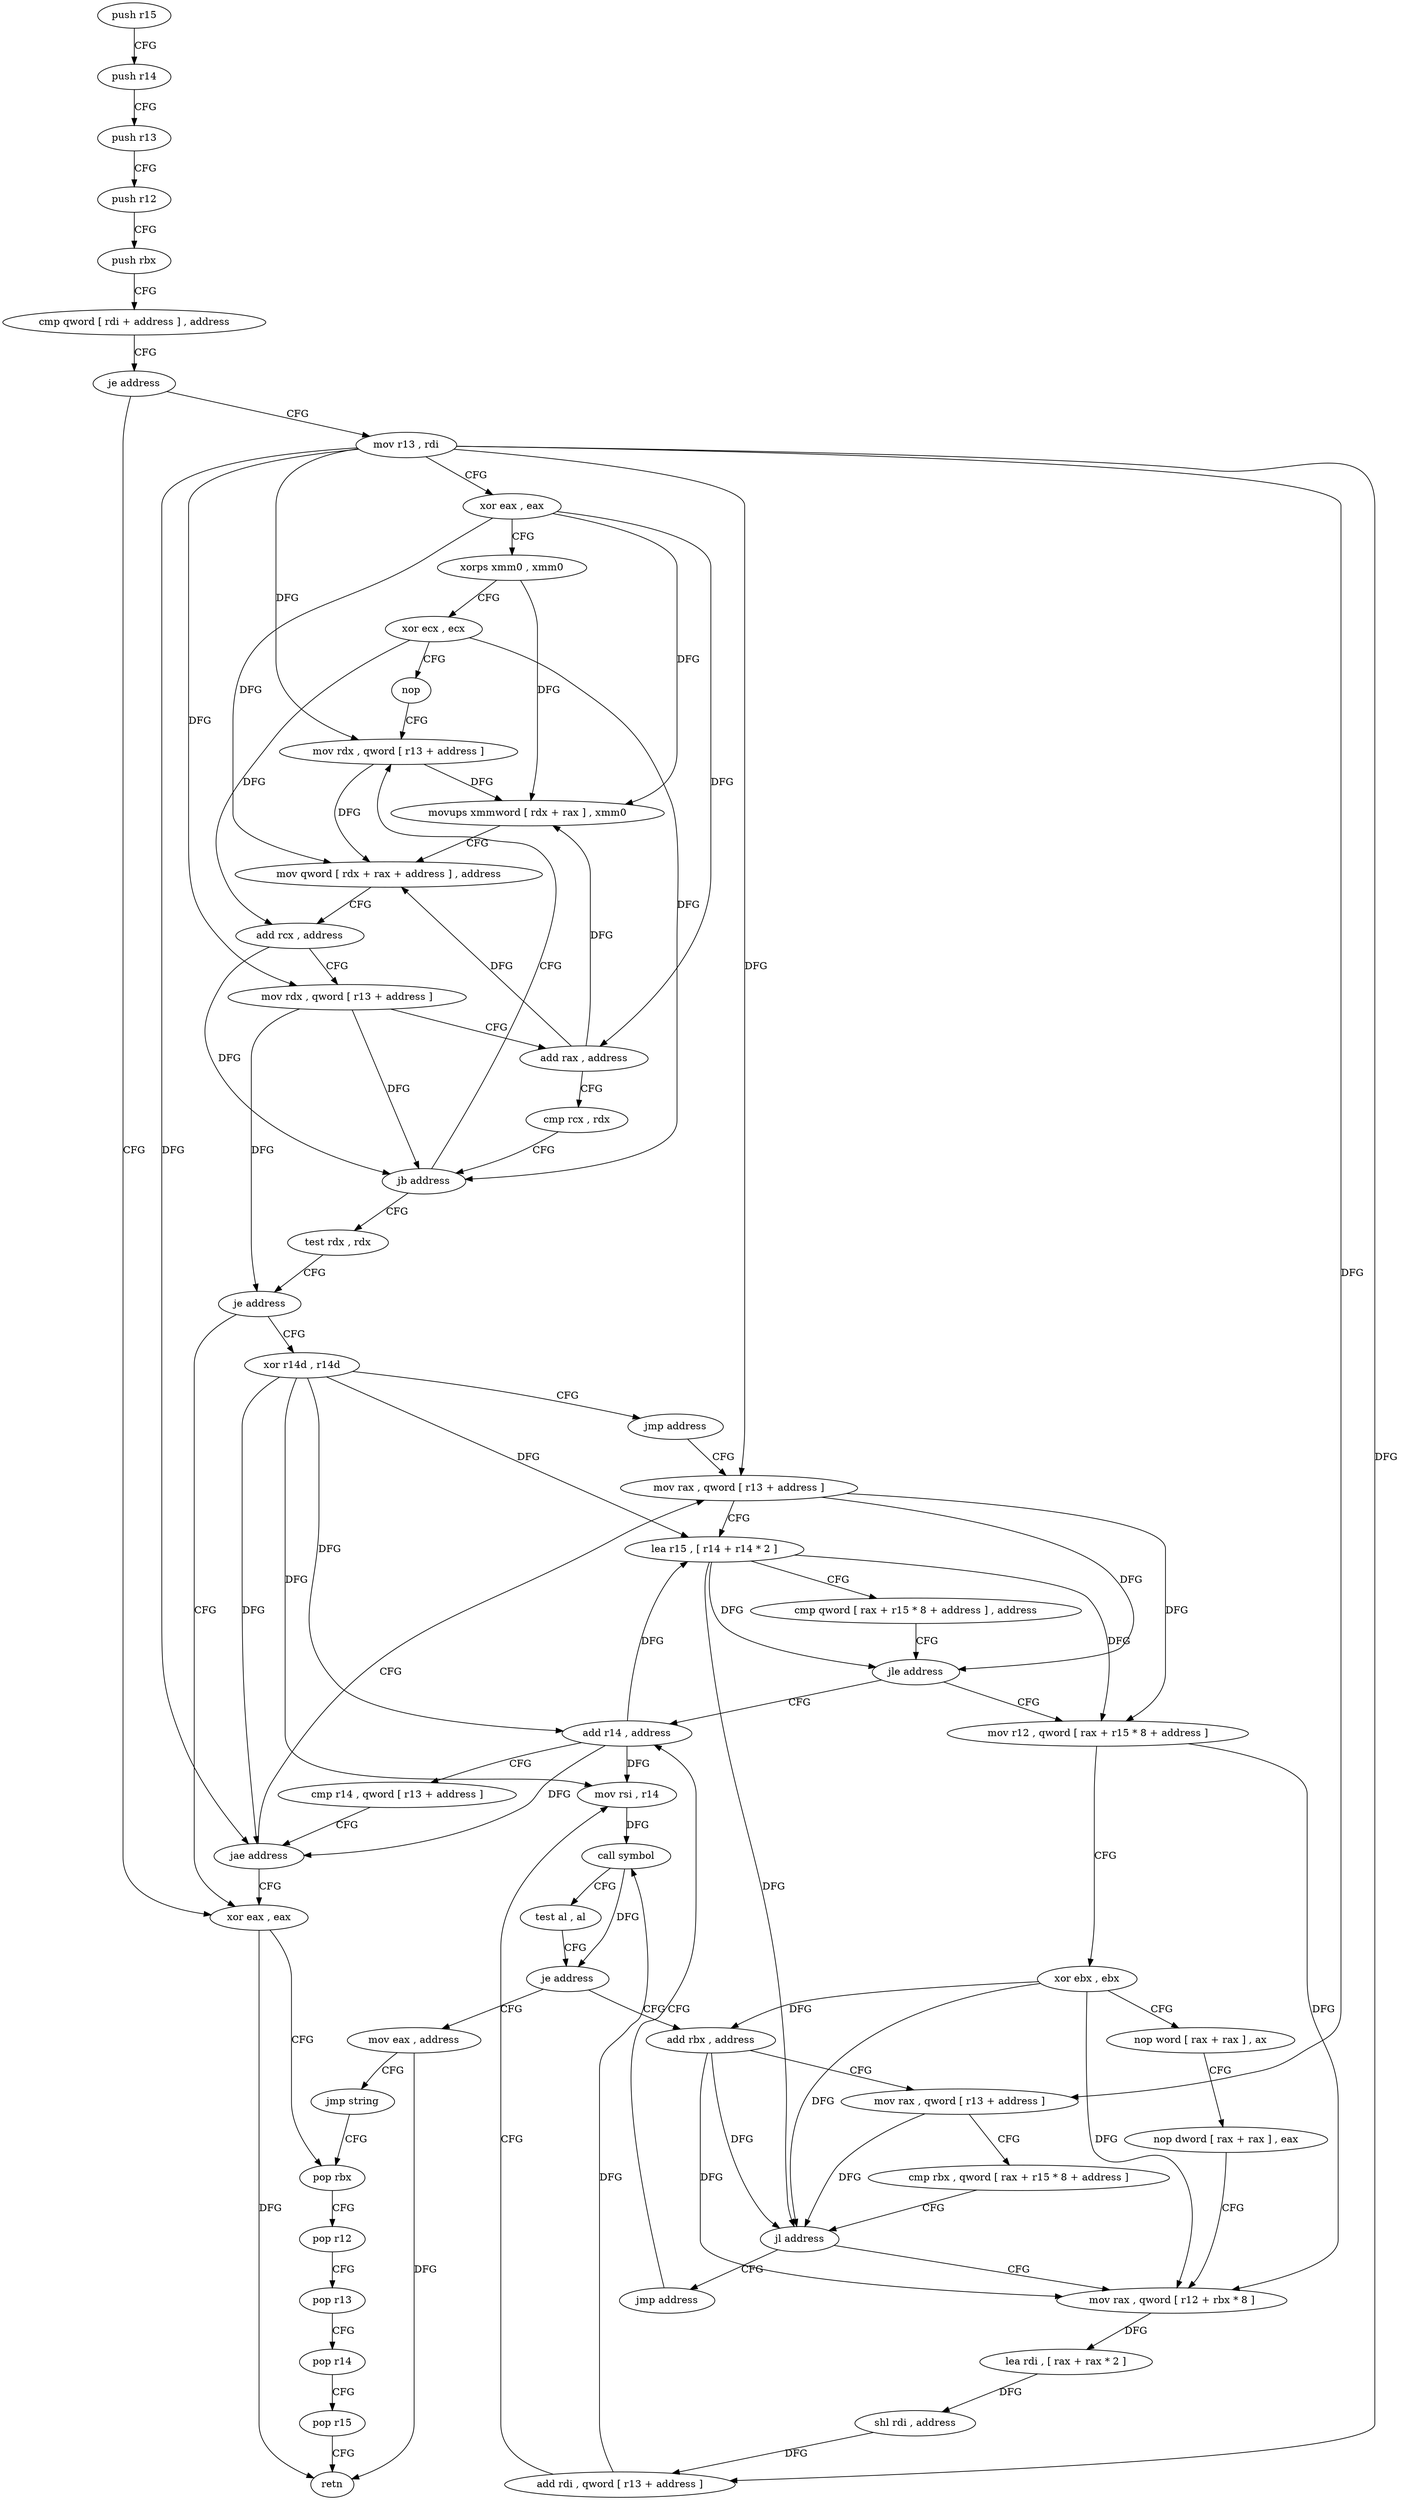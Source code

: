 digraph "func" {
"4238256" [label = "push r15" ]
"4238258" [label = "push r14" ]
"4238260" [label = "push r13" ]
"4238262" [label = "push r12" ]
"4238264" [label = "push rbx" ]
"4238265" [label = "cmp qword [ rdi + address ] , address" ]
"4238270" [label = "je address" ]
"4238429" [label = "xor eax , eax" ]
"4238276" [label = "mov r13 , rdi" ]
"4238431" [label = "pop rbx" ]
"4238279" [label = "xor eax , eax" ]
"4238281" [label = "xorps xmm0 , xmm0" ]
"4238284" [label = "xor ecx , ecx" ]
"4238286" [label = "nop" ]
"4238288" [label = "mov rdx , qword [ r13 + address ]" ]
"4238292" [label = "movups xmmword [ rdx + rax ] , xmm0" ]
"4238296" [label = "mov qword [ rdx + rax + address ] , address" ]
"4238305" [label = "add rcx , address" ]
"4238309" [label = "mov rdx , qword [ r13 + address ]" ]
"4238313" [label = "add rax , address" ]
"4238317" [label = "cmp rcx , rdx" ]
"4238320" [label = "jb address" ]
"4238322" [label = "test rdx , rdx" ]
"4238325" [label = "je address" ]
"4238327" [label = "xor r14d , r14d" ]
"4238330" [label = "jmp address" ]
"4238346" [label = "mov rax , qword [ r13 + address ]" ]
"4238350" [label = "lea r15 , [ r14 + r14 * 2 ]" ]
"4238354" [label = "cmp qword [ rax + r15 * 8 + address ] , address" ]
"4238360" [label = "jle address" ]
"4238336" [label = "add r14 , address" ]
"4238362" [label = "mov r12 , qword [ rax + r15 * 8 + address ]" ]
"4238340" [label = "cmp r14 , qword [ r13 + address ]" ]
"4238344" [label = "jae address" ]
"4238367" [label = "xor ebx , ebx" ]
"4238369" [label = "nop word [ rax + rax ] , ax" ]
"4238379" [label = "nop dword [ rax + rax ] , eax" ]
"4238384" [label = "mov rax , qword [ r12 + rbx * 8 ]" ]
"4238441" [label = "mov eax , address" ]
"4238446" [label = "jmp string" ]
"4238412" [label = "add rbx , address" ]
"4238416" [label = "mov rax , qword [ r13 + address ]" ]
"4238420" [label = "cmp rbx , qword [ rax + r15 * 8 + address ]" ]
"4238425" [label = "jl address" ]
"4238427" [label = "jmp address" ]
"4238432" [label = "pop r12" ]
"4238434" [label = "pop r13" ]
"4238436" [label = "pop r14" ]
"4238438" [label = "pop r15" ]
"4238440" [label = "retn" ]
"4238388" [label = "lea rdi , [ rax + rax * 2 ]" ]
"4238392" [label = "shl rdi , address" ]
"4238396" [label = "add rdi , qword [ r13 + address ]" ]
"4238400" [label = "mov rsi , r14" ]
"4238403" [label = "call symbol" ]
"4238408" [label = "test al , al" ]
"4238410" [label = "je address" ]
"4238256" -> "4238258" [ label = "CFG" ]
"4238258" -> "4238260" [ label = "CFG" ]
"4238260" -> "4238262" [ label = "CFG" ]
"4238262" -> "4238264" [ label = "CFG" ]
"4238264" -> "4238265" [ label = "CFG" ]
"4238265" -> "4238270" [ label = "CFG" ]
"4238270" -> "4238429" [ label = "CFG" ]
"4238270" -> "4238276" [ label = "CFG" ]
"4238429" -> "4238431" [ label = "CFG" ]
"4238429" -> "4238440" [ label = "DFG" ]
"4238276" -> "4238279" [ label = "CFG" ]
"4238276" -> "4238288" [ label = "DFG" ]
"4238276" -> "4238309" [ label = "DFG" ]
"4238276" -> "4238346" [ label = "DFG" ]
"4238276" -> "4238344" [ label = "DFG" ]
"4238276" -> "4238396" [ label = "DFG" ]
"4238276" -> "4238416" [ label = "DFG" ]
"4238431" -> "4238432" [ label = "CFG" ]
"4238279" -> "4238281" [ label = "CFG" ]
"4238279" -> "4238292" [ label = "DFG" ]
"4238279" -> "4238296" [ label = "DFG" ]
"4238279" -> "4238313" [ label = "DFG" ]
"4238281" -> "4238284" [ label = "CFG" ]
"4238281" -> "4238292" [ label = "DFG" ]
"4238284" -> "4238286" [ label = "CFG" ]
"4238284" -> "4238305" [ label = "DFG" ]
"4238284" -> "4238320" [ label = "DFG" ]
"4238286" -> "4238288" [ label = "CFG" ]
"4238288" -> "4238292" [ label = "DFG" ]
"4238288" -> "4238296" [ label = "DFG" ]
"4238292" -> "4238296" [ label = "CFG" ]
"4238296" -> "4238305" [ label = "CFG" ]
"4238305" -> "4238309" [ label = "CFG" ]
"4238305" -> "4238320" [ label = "DFG" ]
"4238309" -> "4238313" [ label = "CFG" ]
"4238309" -> "4238320" [ label = "DFG" ]
"4238309" -> "4238325" [ label = "DFG" ]
"4238313" -> "4238317" [ label = "CFG" ]
"4238313" -> "4238296" [ label = "DFG" ]
"4238313" -> "4238292" [ label = "DFG" ]
"4238317" -> "4238320" [ label = "CFG" ]
"4238320" -> "4238288" [ label = "CFG" ]
"4238320" -> "4238322" [ label = "CFG" ]
"4238322" -> "4238325" [ label = "CFG" ]
"4238325" -> "4238429" [ label = "CFG" ]
"4238325" -> "4238327" [ label = "CFG" ]
"4238327" -> "4238330" [ label = "CFG" ]
"4238327" -> "4238350" [ label = "DFG" ]
"4238327" -> "4238336" [ label = "DFG" ]
"4238327" -> "4238344" [ label = "DFG" ]
"4238327" -> "4238400" [ label = "DFG" ]
"4238330" -> "4238346" [ label = "CFG" ]
"4238346" -> "4238350" [ label = "CFG" ]
"4238346" -> "4238360" [ label = "DFG" ]
"4238346" -> "4238362" [ label = "DFG" ]
"4238350" -> "4238354" [ label = "CFG" ]
"4238350" -> "4238360" [ label = "DFG" ]
"4238350" -> "4238362" [ label = "DFG" ]
"4238350" -> "4238425" [ label = "DFG" ]
"4238354" -> "4238360" [ label = "CFG" ]
"4238360" -> "4238336" [ label = "CFG" ]
"4238360" -> "4238362" [ label = "CFG" ]
"4238336" -> "4238340" [ label = "CFG" ]
"4238336" -> "4238350" [ label = "DFG" ]
"4238336" -> "4238344" [ label = "DFG" ]
"4238336" -> "4238400" [ label = "DFG" ]
"4238362" -> "4238367" [ label = "CFG" ]
"4238362" -> "4238384" [ label = "DFG" ]
"4238340" -> "4238344" [ label = "CFG" ]
"4238344" -> "4238429" [ label = "CFG" ]
"4238344" -> "4238346" [ label = "CFG" ]
"4238367" -> "4238369" [ label = "CFG" ]
"4238367" -> "4238384" [ label = "DFG" ]
"4238367" -> "4238412" [ label = "DFG" ]
"4238367" -> "4238425" [ label = "DFG" ]
"4238369" -> "4238379" [ label = "CFG" ]
"4238379" -> "4238384" [ label = "CFG" ]
"4238384" -> "4238388" [ label = "DFG" ]
"4238441" -> "4238446" [ label = "CFG" ]
"4238441" -> "4238440" [ label = "DFG" ]
"4238446" -> "4238431" [ label = "CFG" ]
"4238412" -> "4238416" [ label = "CFG" ]
"4238412" -> "4238384" [ label = "DFG" ]
"4238412" -> "4238425" [ label = "DFG" ]
"4238416" -> "4238420" [ label = "CFG" ]
"4238416" -> "4238425" [ label = "DFG" ]
"4238420" -> "4238425" [ label = "CFG" ]
"4238425" -> "4238384" [ label = "CFG" ]
"4238425" -> "4238427" [ label = "CFG" ]
"4238427" -> "4238336" [ label = "CFG" ]
"4238432" -> "4238434" [ label = "CFG" ]
"4238434" -> "4238436" [ label = "CFG" ]
"4238436" -> "4238438" [ label = "CFG" ]
"4238438" -> "4238440" [ label = "CFG" ]
"4238388" -> "4238392" [ label = "DFG" ]
"4238392" -> "4238396" [ label = "DFG" ]
"4238396" -> "4238400" [ label = "CFG" ]
"4238396" -> "4238403" [ label = "DFG" ]
"4238400" -> "4238403" [ label = "DFG" ]
"4238403" -> "4238408" [ label = "CFG" ]
"4238403" -> "4238410" [ label = "DFG" ]
"4238408" -> "4238410" [ label = "CFG" ]
"4238410" -> "4238441" [ label = "CFG" ]
"4238410" -> "4238412" [ label = "CFG" ]
}
